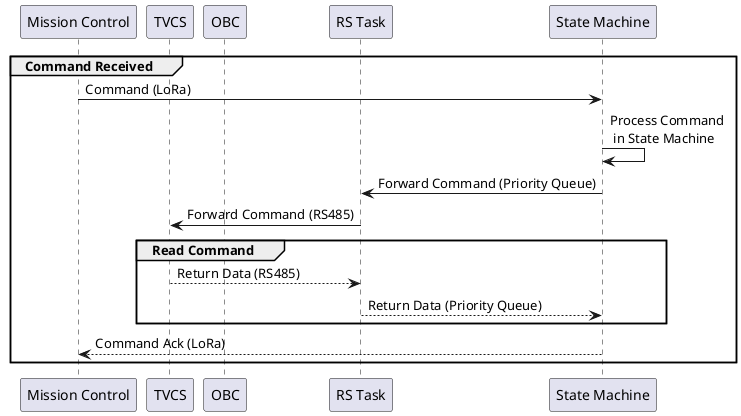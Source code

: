 @startuml command_seq
participant "Mission Control" as MC
participant "TVCS" as TVCS
participant "OBC" as OBC
participant "RS Task" as RS
participant "State Machine" as SM

group Command Received
    MC -> SM: Command (LoRa)
    SM -> SM: Process Command\n in State Machine
    SM -> RS: Forward Command (Priority Queue)
    RS -> TVCS: Forward Command (RS485)
    group Read Command
        TVCS --> RS: Return Data (RS485)
        RS --> SM: Return Data (Priority Queue)
    end
    SM --> MC: Command Ack (LoRa)
end

@enduml